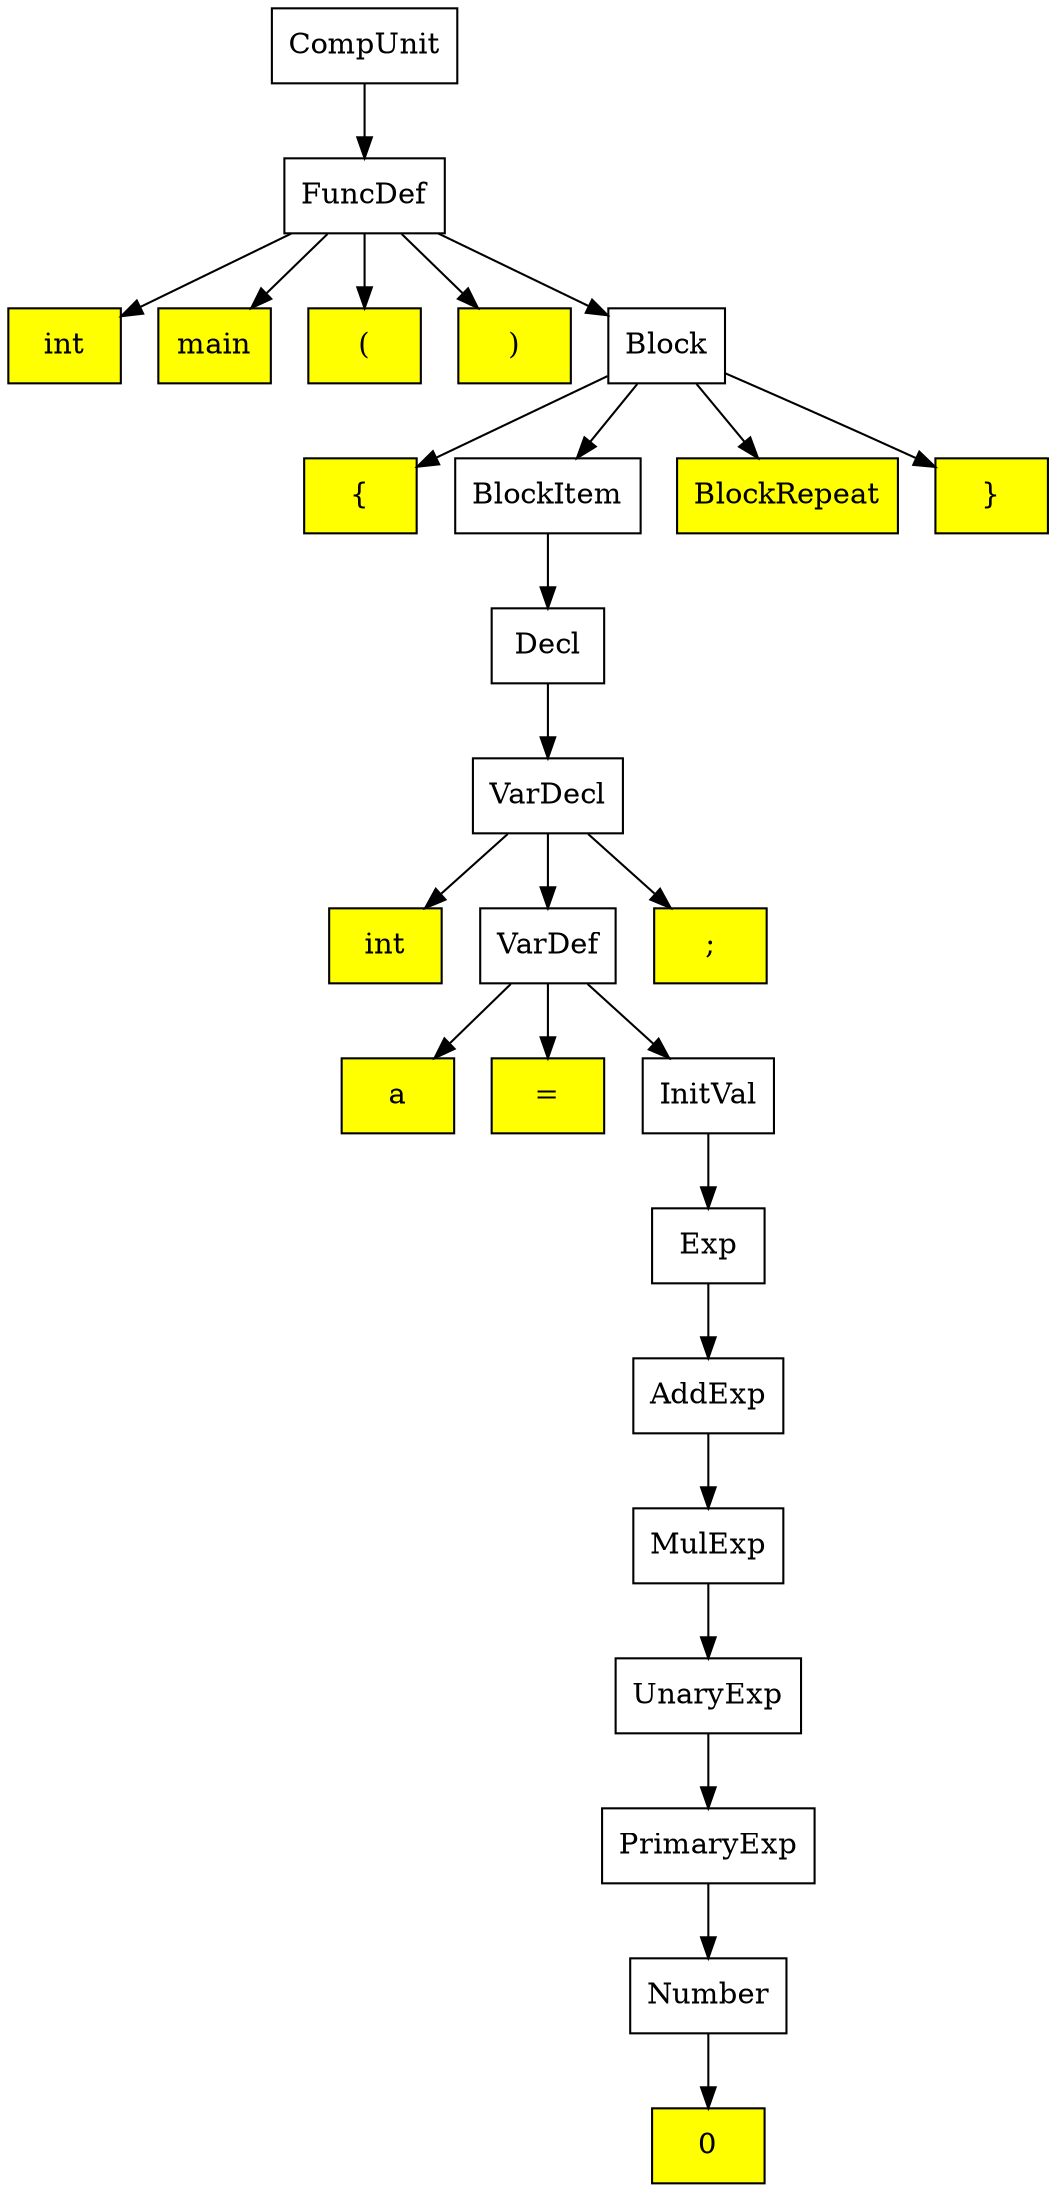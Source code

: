 digraph tree {
	fontname = "Consolas"
	fontsize = 24
	node[shape = "box"]

	"CompUnit (0)(0)" [label="CompUnit"]
	"FuncDef (1)(0)" [label="FuncDef"]
	"int (2)(0)" [label="int" style=filled fillcolor=yellow ]
	"main (2)(0)" [label="main" style=filled fillcolor=yellow ]
	"( (2)(0)" [label="(" style=filled fillcolor=yellow ]
	") (2)(0)" [label=")" style=filled fillcolor=yellow ]
	"Block (2)(0)" [label="Block"]
	"{ (3)(0)" [label="{" style=filled fillcolor=yellow ]
	"BlockItem (3)(0)" [label="BlockItem"]
	"BlockRepeat (3)(0)" [label="BlockRepeat" style=filled fillcolor=yellow ]
	"} (3)(0)" [label="}" style=filled fillcolor=yellow ]
	"Decl (4)(0)" [label="Decl"]
	"VarDecl (5)(0)" [label="VarDecl"]
	"int (6)(0)" [label="int" style=filled fillcolor=yellow ]
	"VarDef (6)(0)" [label="VarDef"]
	"; (6)(0)" [label=";" style=filled fillcolor=yellow ]
	"a (7)(0)" [label="a" style=filled fillcolor=yellow ]
	"= (7)(0)" [label="=" style=filled fillcolor=yellow ]
	"InitVal (7)(0)" [label="InitVal"]
	"Exp (8)(0)" [label="Exp"]
	"AddExp (9)(0)" [label="AddExp"]
	"MulExp (10)(0)" [label="MulExp"]
	"UnaryExp (11)(0)" [label="UnaryExp"]
	"PrimaryExp (12)(0)" [label="PrimaryExp"]
	"Number (13)(0)" [label="Number"]
	"0 (14)(0)" [label="0" style=filled fillcolor=yellow ]
	"CompUnit (0)(0)" -> "FuncDef (1)(0)";
	"FuncDef (1)(0)" -> "int (2)(0)";
	"FuncDef (1)(0)" -> "main (2)(0)";
	"FuncDef (1)(0)" -> "( (2)(0)";
	"FuncDef (1)(0)" -> ") (2)(0)";
	"FuncDef (1)(0)" -> "Block (2)(0)";
	"Block (2)(0)" -> "{ (3)(0)";
	"Block (2)(0)" -> "BlockItem (3)(0)";
	"Block (2)(0)" -> "BlockRepeat (3)(0)";
	"Block (2)(0)" -> "} (3)(0)";
	"BlockItem (3)(0)" -> "Decl (4)(0)";
	"Decl (4)(0)" -> "VarDecl (5)(0)";
	"VarDecl (5)(0)" -> "int (6)(0)";
	"VarDecl (5)(0)" -> "VarDef (6)(0)";
	"VarDecl (5)(0)" -> "; (6)(0)";
	"VarDef (6)(0)" -> "a (7)(0)";
	"VarDef (6)(0)" -> "= (7)(0)";
	"VarDef (6)(0)" -> "InitVal (7)(0)";
	"InitVal (7)(0)" -> "Exp (8)(0)";
	"Exp (8)(0)" -> "AddExp (9)(0)";
	"AddExp (9)(0)" -> "MulExp (10)(0)";
	"MulExp (10)(0)" -> "UnaryExp (11)(0)";
	"UnaryExp (11)(0)" -> "PrimaryExp (12)(0)";
	"PrimaryExp (12)(0)" -> "Number (13)(0)";
	"Number (13)(0)" -> "0 (14)(0)";
}